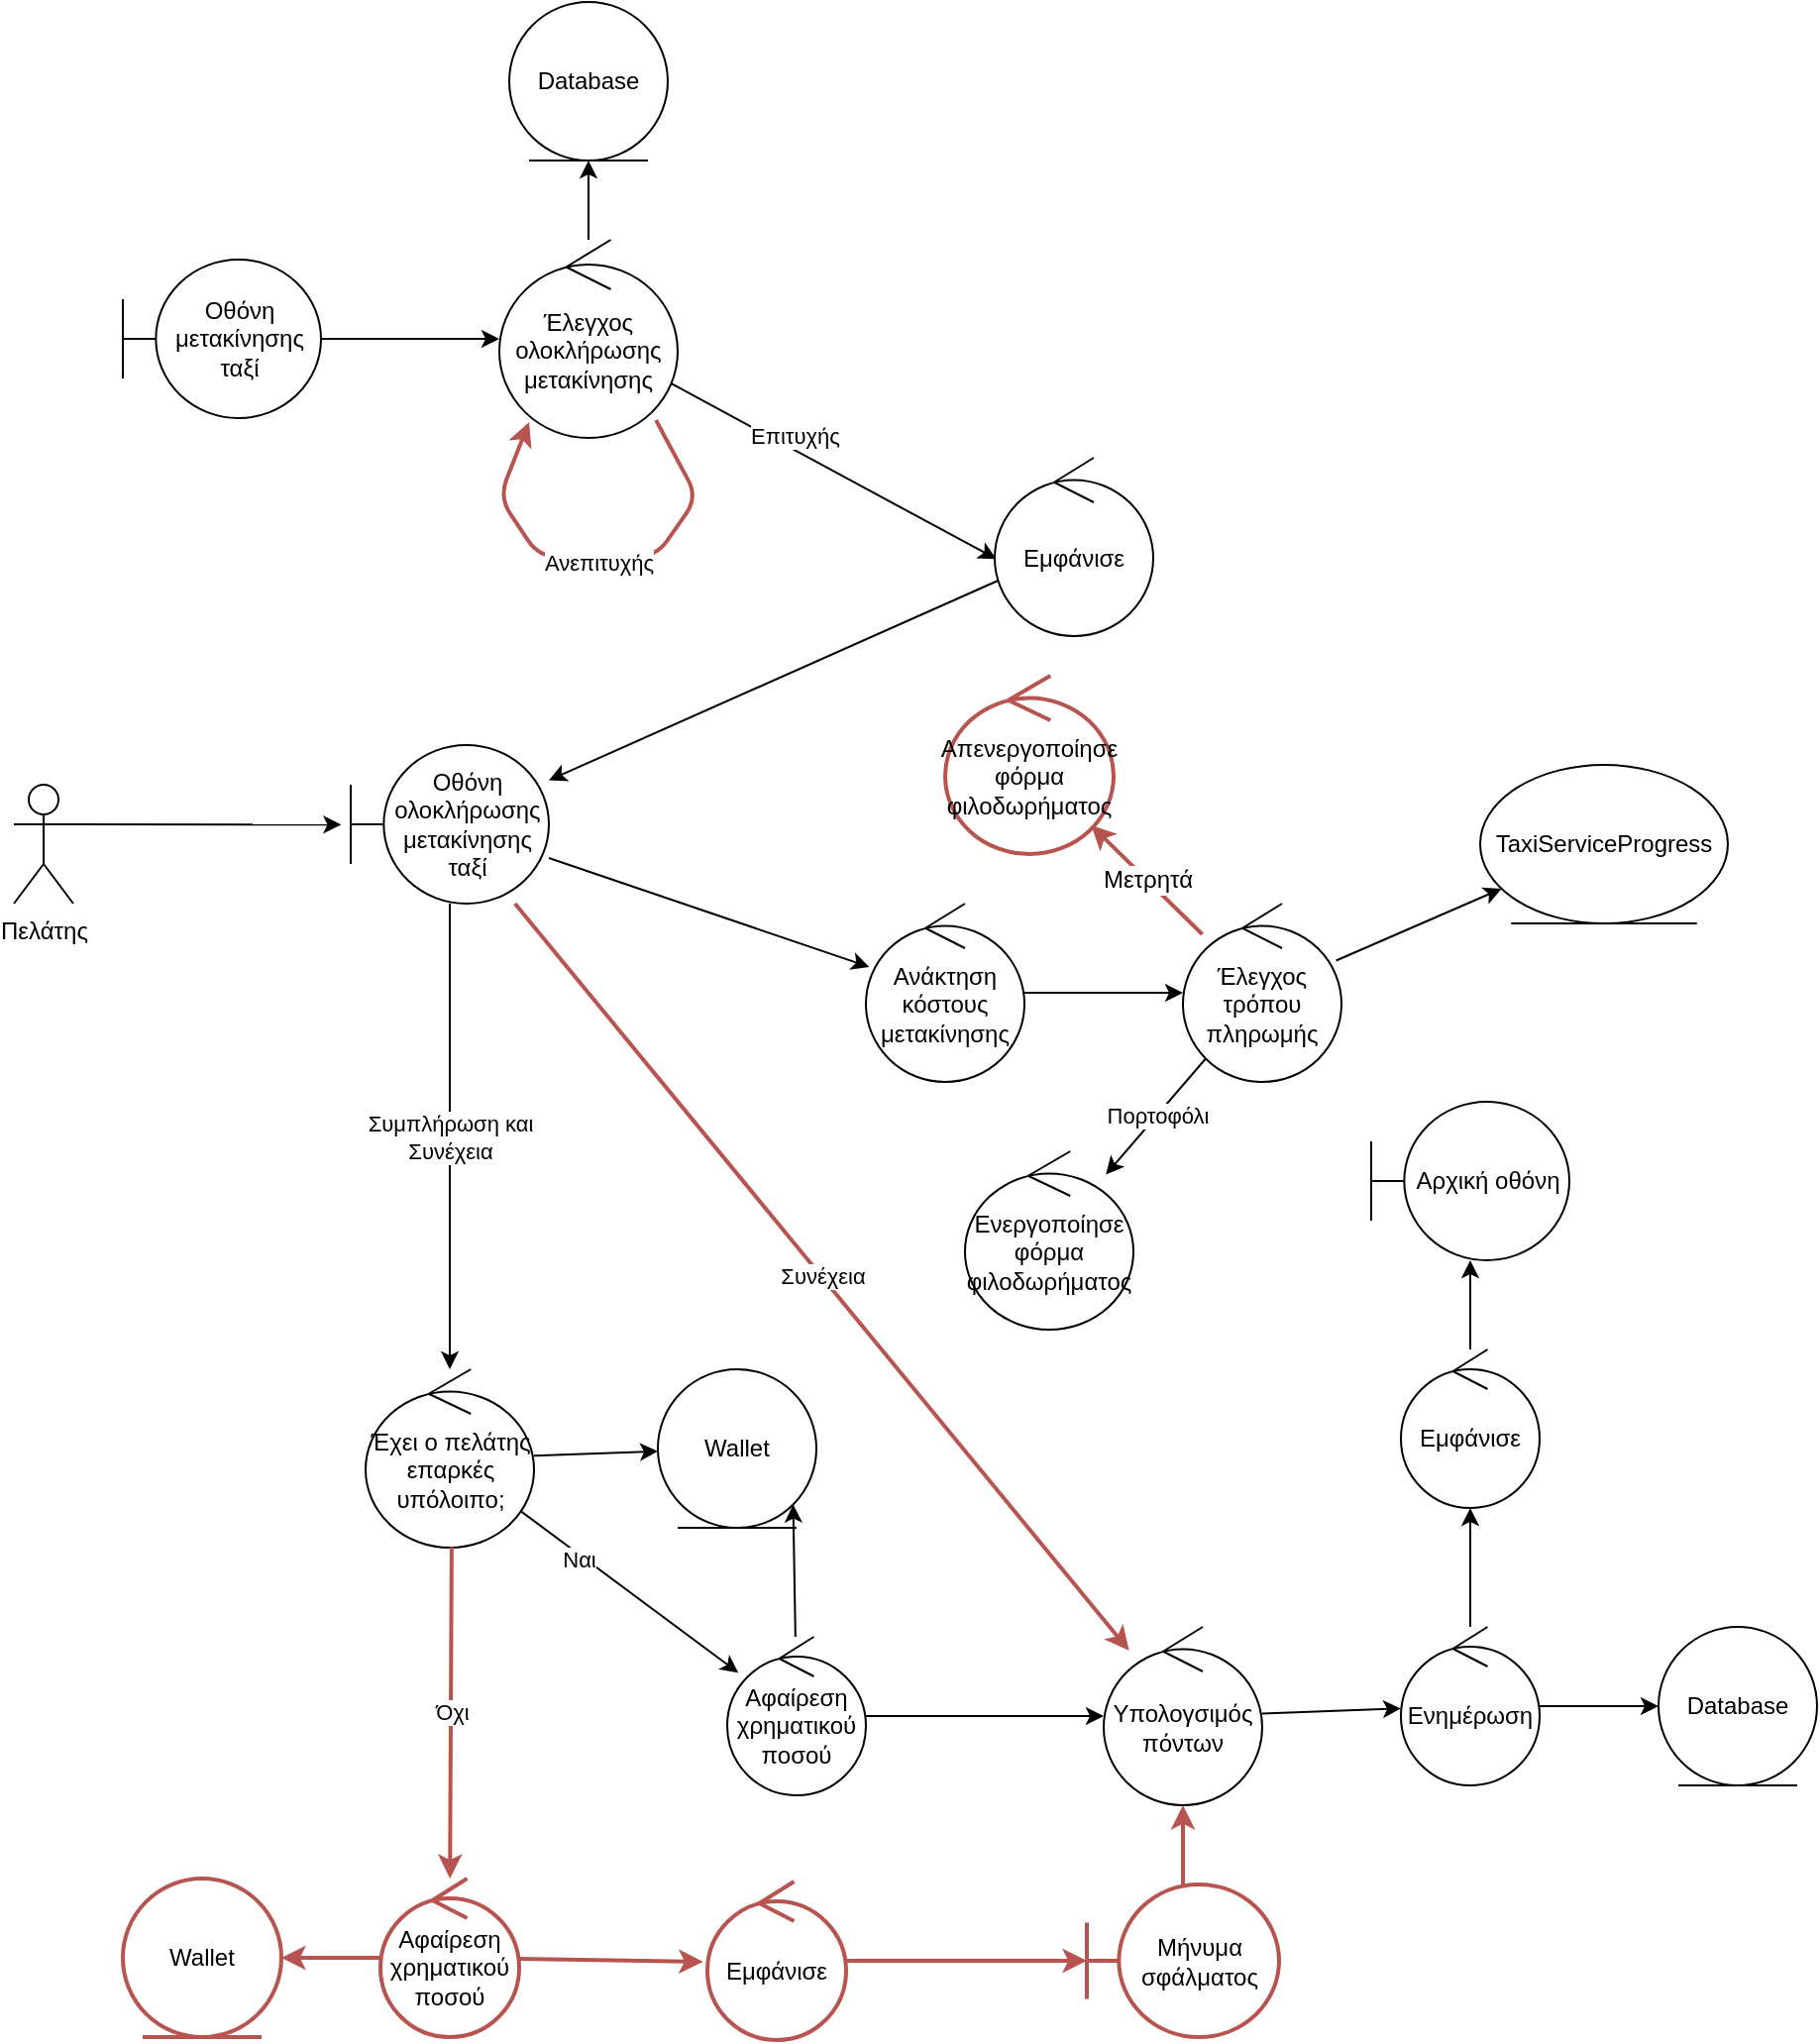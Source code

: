 <mxfile>
    <diagram id="DId9uxz7sm1LXZV5XANA" name="Page-1">
        <mxGraphModel dx="2206" dy="2138" grid="1" gridSize="10" guides="1" tooltips="1" connect="1" arrows="1" fold="1" page="1" pageScale="1" pageWidth="850" pageHeight="1100" math="0" shadow="0">
            <root>
                <mxCell id="0"/>
                <mxCell id="1" parent="0"/>
                <mxCell id="13" style="edgeStyle=none;html=1;" parent="1" source="5" target="12" edge="1">
                    <mxGeometry relative="1" as="geometry"/>
                </mxCell>
                <mxCell id="5" value="Οθόνη μετακίνησης&lt;br&gt;ταξί" style="shape=umlBoundary;whiteSpace=wrap;html=1;" parent="1" vertex="1">
                    <mxGeometry x="-15" y="-10" width="100" height="80" as="geometry"/>
                </mxCell>
                <mxCell id="15" style="edgeStyle=none;html=1;entryX=0.5;entryY=1;entryDx=0;entryDy=0;" parent="1" source="12" target="14" edge="1">
                    <mxGeometry relative="1" as="geometry"/>
                </mxCell>
                <mxCell id="17" value="" style="edgeStyle=none;html=1;entryX=0.011;entryY=0.568;entryDx=0;entryDy=0;entryPerimeter=0;" parent="1" source="12" target="104" edge="1">
                    <mxGeometry relative="1" as="geometry">
                        <mxPoint x="335" y="30" as="targetPoint"/>
                    </mxGeometry>
                </mxCell>
                <mxCell id="18" value="Επιτυχής" style="edgeLabel;html=1;align=center;verticalAlign=middle;resizable=0;points=[];" parent="17" vertex="1" connectable="0">
                    <mxGeometry x="-0.401" y="1" relative="1" as="geometry">
                        <mxPoint x="13" y="1" as="offset"/>
                    </mxGeometry>
                </mxCell>
                <mxCell id="12" value="Έλεγχος ολοκλήρωσης μετακίνησης" style="ellipse;shape=umlControl;whiteSpace=wrap;html=1;" parent="1" vertex="1">
                    <mxGeometry x="175" y="-20" width="90" height="100" as="geometry"/>
                </mxCell>
                <mxCell id="14" value="Database" style="ellipse;shape=umlEntity;whiteSpace=wrap;html=1;" parent="1" vertex="1">
                    <mxGeometry x="180" y="-140" width="80" height="80" as="geometry"/>
                </mxCell>
                <mxCell id="24" value="" style="edgeStyle=none;html=1;" parent="1" source="16" target="21" edge="1">
                    <mxGeometry relative="1" as="geometry"/>
                </mxCell>
                <mxCell id="16" value="Ανάκτηση κόστους μετακίνησης" style="ellipse;shape=umlControl;whiteSpace=wrap;html=1;" parent="1" vertex="1">
                    <mxGeometry x="360" y="315" width="80" height="90" as="geometry"/>
                </mxCell>
                <mxCell id="74" value="Πορτοφόλι" style="edgeStyle=none;html=1;" edge="1" parent="1" source="21" target="73">
                    <mxGeometry relative="1" as="geometry"/>
                </mxCell>
                <mxCell id="101" value="Μετρητά" style="edgeStyle=none;html=1;fontSize=12;fillColor=default;strokeColor=#B85450;strokeWidth=2;" edge="1" parent="1" source="21" target="110">
                    <mxGeometry relative="1" as="geometry">
                        <mxPoint x="400" y="240" as="targetPoint"/>
                    </mxGeometry>
                </mxCell>
                <mxCell id="103" value="" style="edgeStyle=none;html=1;" edge="1" parent="1" source="21" target="102">
                    <mxGeometry relative="1" as="geometry"/>
                </mxCell>
                <mxCell id="21" value="Έλεγχος τρόπου πληρωμής" style="ellipse;shape=umlControl;whiteSpace=wrap;html=1;" parent="1" vertex="1">
                    <mxGeometry x="520" y="315" width="80" height="90" as="geometry"/>
                </mxCell>
                <mxCell id="30" value="" style="edgeStyle=none;html=1;" parent="1" source="26" target="29" edge="1">
                    <mxGeometry relative="1" as="geometry"/>
                </mxCell>
                <mxCell id="32" value="" style="edgeStyle=none;html=1;" parent="1" source="26" target="31" edge="1">
                    <mxGeometry relative="1" as="geometry"/>
                </mxCell>
                <mxCell id="33" value="Ναι" style="edgeLabel;html=1;align=center;verticalAlign=middle;resizable=0;points=[];" parent="32" vertex="1" connectable="0">
                    <mxGeometry x="-0.363" y="1" relative="1" as="geometry">
                        <mxPoint x="-6" y="-1" as="offset"/>
                    </mxGeometry>
                </mxCell>
                <mxCell id="26" value="Έχει ο πελάτης επαρκές υπόλοιπο;" style="ellipse;shape=umlControl;whiteSpace=wrap;html=1;" parent="1" vertex="1">
                    <mxGeometry x="107.5" y="550" width="85" height="90" as="geometry"/>
                </mxCell>
                <mxCell id="29" value="Wallet" style="ellipse;shape=umlEntity;whiteSpace=wrap;html=1;" parent="1" vertex="1">
                    <mxGeometry x="255" y="550" width="80" height="80" as="geometry"/>
                </mxCell>
                <mxCell id="39" value="" style="edgeStyle=none;html=1;" parent="1" source="31" target="38" edge="1">
                    <mxGeometry relative="1" as="geometry"/>
                </mxCell>
                <mxCell id="95" style="edgeStyle=none;html=1;entryX=1;entryY=1;entryDx=0;entryDy=0;" edge="1" parent="1" source="31" target="29">
                    <mxGeometry relative="1" as="geometry"/>
                </mxCell>
                <mxCell id="31" value="Αφαίρεση χρηματικού ποσού" style="ellipse;shape=umlControl;whiteSpace=wrap;html=1;" parent="1" vertex="1">
                    <mxGeometry x="290" y="685" width="70" height="80" as="geometry"/>
                </mxCell>
                <mxCell id="44" value="" style="edgeStyle=none;html=1;" parent="1" source="38" target="42" edge="1">
                    <mxGeometry relative="1" as="geometry"/>
                </mxCell>
                <mxCell id="38" value="Υπολογσιμός πόντων" style="ellipse;shape=umlControl;whiteSpace=wrap;html=1;" parent="1" vertex="1">
                    <mxGeometry x="480" y="680" width="80" height="90" as="geometry"/>
                </mxCell>
                <mxCell id="45" value="" style="edgeStyle=none;html=1;" parent="1" source="42" target="43" edge="1">
                    <mxGeometry relative="1" as="geometry"/>
                </mxCell>
                <mxCell id="47" value="" style="edgeStyle=none;html=1;" parent="1" source="42" target="46" edge="1">
                    <mxGeometry relative="1" as="geometry"/>
                </mxCell>
                <mxCell id="42" value="Ενημέρωση" style="ellipse;shape=umlControl;whiteSpace=wrap;html=1;" parent="1" vertex="1">
                    <mxGeometry x="630" y="680" width="70" height="80" as="geometry"/>
                </mxCell>
                <mxCell id="43" value="Database" style="ellipse;shape=umlEntity;whiteSpace=wrap;html=1;" parent="1" vertex="1">
                    <mxGeometry x="760" y="680" width="80" height="80" as="geometry"/>
                </mxCell>
                <mxCell id="49" value="" style="edgeStyle=none;html=1;" parent="1" source="46" target="48" edge="1">
                    <mxGeometry relative="1" as="geometry"/>
                </mxCell>
                <mxCell id="46" value="Εμφάνισε" style="ellipse;shape=umlControl;whiteSpace=wrap;html=1;" parent="1" vertex="1">
                    <mxGeometry x="630" y="540" width="70" height="80" as="geometry"/>
                </mxCell>
                <mxCell id="48" value="Αρχική οθόνη" style="shape=umlBoundary;whiteSpace=wrap;html=1;" parent="1" vertex="1">
                    <mxGeometry x="615" y="415" width="100" height="80" as="geometry"/>
                </mxCell>
                <mxCell id="51" style="edgeStyle=none;html=1;entryX=0.167;entryY=0.92;entryDx=0;entryDy=0;entryPerimeter=0;exitX=0.878;exitY=0.91;exitDx=0;exitDy=0;exitPerimeter=0;strokeColor=#b85450;fillColor=#f8cecc;strokeWidth=2;" parent="1" source="12" target="12" edge="1">
                    <mxGeometry relative="1" as="geometry">
                        <Array as="points">
                            <mxPoint x="275" y="110"/>
                            <mxPoint x="254" y="140"/>
                            <mxPoint x="195" y="140"/>
                            <mxPoint x="175" y="110"/>
                        </Array>
                    </mxGeometry>
                </mxCell>
                <mxCell id="52" value="Ανεπιτυχής" style="edgeLabel;html=1;align=center;verticalAlign=middle;resizable=0;points=[];" parent="51" vertex="1" connectable="0">
                    <mxGeometry x="-0.115" y="3" relative="1" as="geometry">
                        <mxPoint x="-14" as="offset"/>
                    </mxGeometry>
                </mxCell>
                <mxCell id="57" style="edgeStyle=none;html=1;strokeColor=#B85450;strokeWidth=2;entryX=-0.031;entryY=0.507;entryDx=0;entryDy=0;entryPerimeter=0;" parent="1" source="58" target="68" edge="1">
                    <mxGeometry relative="1" as="geometry">
                        <mxPoint x="840" y="1040" as="targetPoint"/>
                    </mxGeometry>
                </mxCell>
                <mxCell id="97" value="" style="edgeStyle=none;html=1;fontSize=12;fillColor=default;strokeColor=#B85450;strokeWidth=2;" edge="1" parent="1" source="58" target="96">
                    <mxGeometry relative="1" as="geometry"/>
                </mxCell>
                <mxCell id="58" value="Αφαίρεση χρηματικού ποσού" style="ellipse;shape=umlControl;whiteSpace=wrap;html=1;strokeColor=#B85450;strokeWidth=2;" parent="1" vertex="1">
                    <mxGeometry x="115" y="807" width="70" height="80" as="geometry"/>
                </mxCell>
                <mxCell id="72" value="Όχι" style="edgeStyle=none;html=1;strokeColor=#B85450;strokeWidth=2;exitX=0.511;exitY=0.997;exitDx=0;exitDy=0;exitPerimeter=0;" edge="1" parent="1" source="26" target="58">
                    <mxGeometry relative="1" as="geometry"/>
                </mxCell>
                <mxCell id="100" style="edgeStyle=none;html=1;fontSize=12;fillColor=default;strokeColor=#B85450;strokeWidth=2;" edge="1" parent="1" source="60" target="38">
                    <mxGeometry relative="1" as="geometry"/>
                </mxCell>
                <mxCell id="60" value="Μήνυμα σφάλματος" style="shape=umlBoundary;whiteSpace=wrap;html=1;fillColor=default;strokeColor=#B85450;strokeWidth=2;" parent="1" vertex="1">
                    <mxGeometry x="471.5" y="810" width="97" height="77" as="geometry"/>
                </mxCell>
                <mxCell id="99" value="" style="edgeStyle=none;html=1;fontSize=12;fillColor=default;strokeColor=#B85450;strokeWidth=2;" edge="1" parent="1" source="68" target="60">
                    <mxGeometry relative="1" as="geometry"/>
                </mxCell>
                <mxCell id="68" value="Εμφάνισε" style="ellipse;shape=umlControl;whiteSpace=wrap;html=1;strokeColor=#B85450;strokeWidth=2;" parent="1" vertex="1">
                    <mxGeometry x="280" y="808.5" width="70" height="80" as="geometry"/>
                </mxCell>
                <mxCell id="73" value="Ενεργοποίησε φόρμα φιλοδωρήματος" style="ellipse;shape=umlControl;whiteSpace=wrap;html=1;" vertex="1" parent="1">
                    <mxGeometry x="410" y="440" width="85" height="90" as="geometry"/>
                </mxCell>
                <mxCell id="93" value="Συμπλήρωση και&lt;br&gt;Συνέχεια" style="edgeStyle=none;html=1;" edge="1" parent="1" source="105" target="26">
                    <mxGeometry relative="1" as="geometry">
                        <mxPoint x="280.354" y="485" as="sourcePoint"/>
                    </mxGeometry>
                </mxCell>
                <mxCell id="112" style="edgeStyle=none;html=1;exitX=1;exitY=0.333;exitDx=0;exitDy=0;exitPerimeter=0;entryX=-0.048;entryY=0.502;entryDx=0;entryDy=0;entryPerimeter=0;" edge="1" parent="1" source="77" target="105">
                    <mxGeometry relative="1" as="geometry"/>
                </mxCell>
                <mxCell id="77" value="Πελάτης" style="shape=umlActor;verticalLabelPosition=bottom;verticalAlign=top;html=1;" vertex="1" parent="1">
                    <mxGeometry x="-70" y="255" width="30" height="60" as="geometry"/>
                </mxCell>
                <mxCell id="96" value="Wallet" style="ellipse;shape=umlEntity;whiteSpace=wrap;html=1;strokeColor=#B85450;strokeWidth=2;" vertex="1" parent="1">
                    <mxGeometry x="-15" y="807" width="80" height="80" as="geometry"/>
                </mxCell>
                <mxCell id="102" value="TaxiServiceProgress" style="ellipse;shape=umlEntity;whiteSpace=wrap;html=1;" vertex="1" parent="1">
                    <mxGeometry x="670" y="245" width="125" height="80" as="geometry"/>
                </mxCell>
                <mxCell id="106" value="" style="edgeStyle=none;html=1;" edge="1" parent="1" source="104" target="105">
                    <mxGeometry relative="1" as="geometry"/>
                </mxCell>
                <mxCell id="104" value="Εμφάνισε" style="ellipse;shape=umlControl;whiteSpace=wrap;html=1;" vertex="1" parent="1">
                    <mxGeometry x="425" y="90" width="80" height="90" as="geometry"/>
                </mxCell>
                <mxCell id="108" style="edgeStyle=none;html=1;" edge="1" parent="1" source="105" target="16">
                    <mxGeometry relative="1" as="geometry"/>
                </mxCell>
                <mxCell id="115" value="Συνέχεια" style="edgeStyle=none;html=1;strokeColor=#b85450;fillColor=#f8cecc;strokeWidth=2;" edge="1" parent="1" source="105" target="38">
                    <mxGeometry relative="1" as="geometry"/>
                </mxCell>
                <mxCell id="105" value="Οθόνη ολοκλήρωσης μετακίνησης ταξί" style="shape=umlBoundary;whiteSpace=wrap;html=1;" vertex="1" parent="1">
                    <mxGeometry x="100" y="235" width="100" height="80" as="geometry"/>
                </mxCell>
                <mxCell id="110" value="Απενεργοποίησε&lt;br&gt;φόρμα φιλοδωρήματος" style="ellipse;shape=umlControl;whiteSpace=wrap;html=1;strokeColor=#B85450;strokeWidth=2;" vertex="1" parent="1">
                    <mxGeometry x="400" y="200" width="85" height="90" as="geometry"/>
                </mxCell>
            </root>
        </mxGraphModel>
    </diagram>
</mxfile>